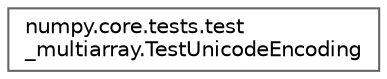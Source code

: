 digraph "Graphical Class Hierarchy"
{
 // LATEX_PDF_SIZE
  bgcolor="transparent";
  edge [fontname=Helvetica,fontsize=10,labelfontname=Helvetica,labelfontsize=10];
  node [fontname=Helvetica,fontsize=10,shape=box,height=0.2,width=0.4];
  rankdir="LR";
  Node0 [id="Node000000",label="numpy.core.tests.test\l_multiarray.TestUnicodeEncoding",height=0.2,width=0.4,color="grey40", fillcolor="white", style="filled",URL="$d6/d0c/classnumpy_1_1core_1_1tests_1_1test__multiarray_1_1TestUnicodeEncoding.html",tooltip=" "];
}
